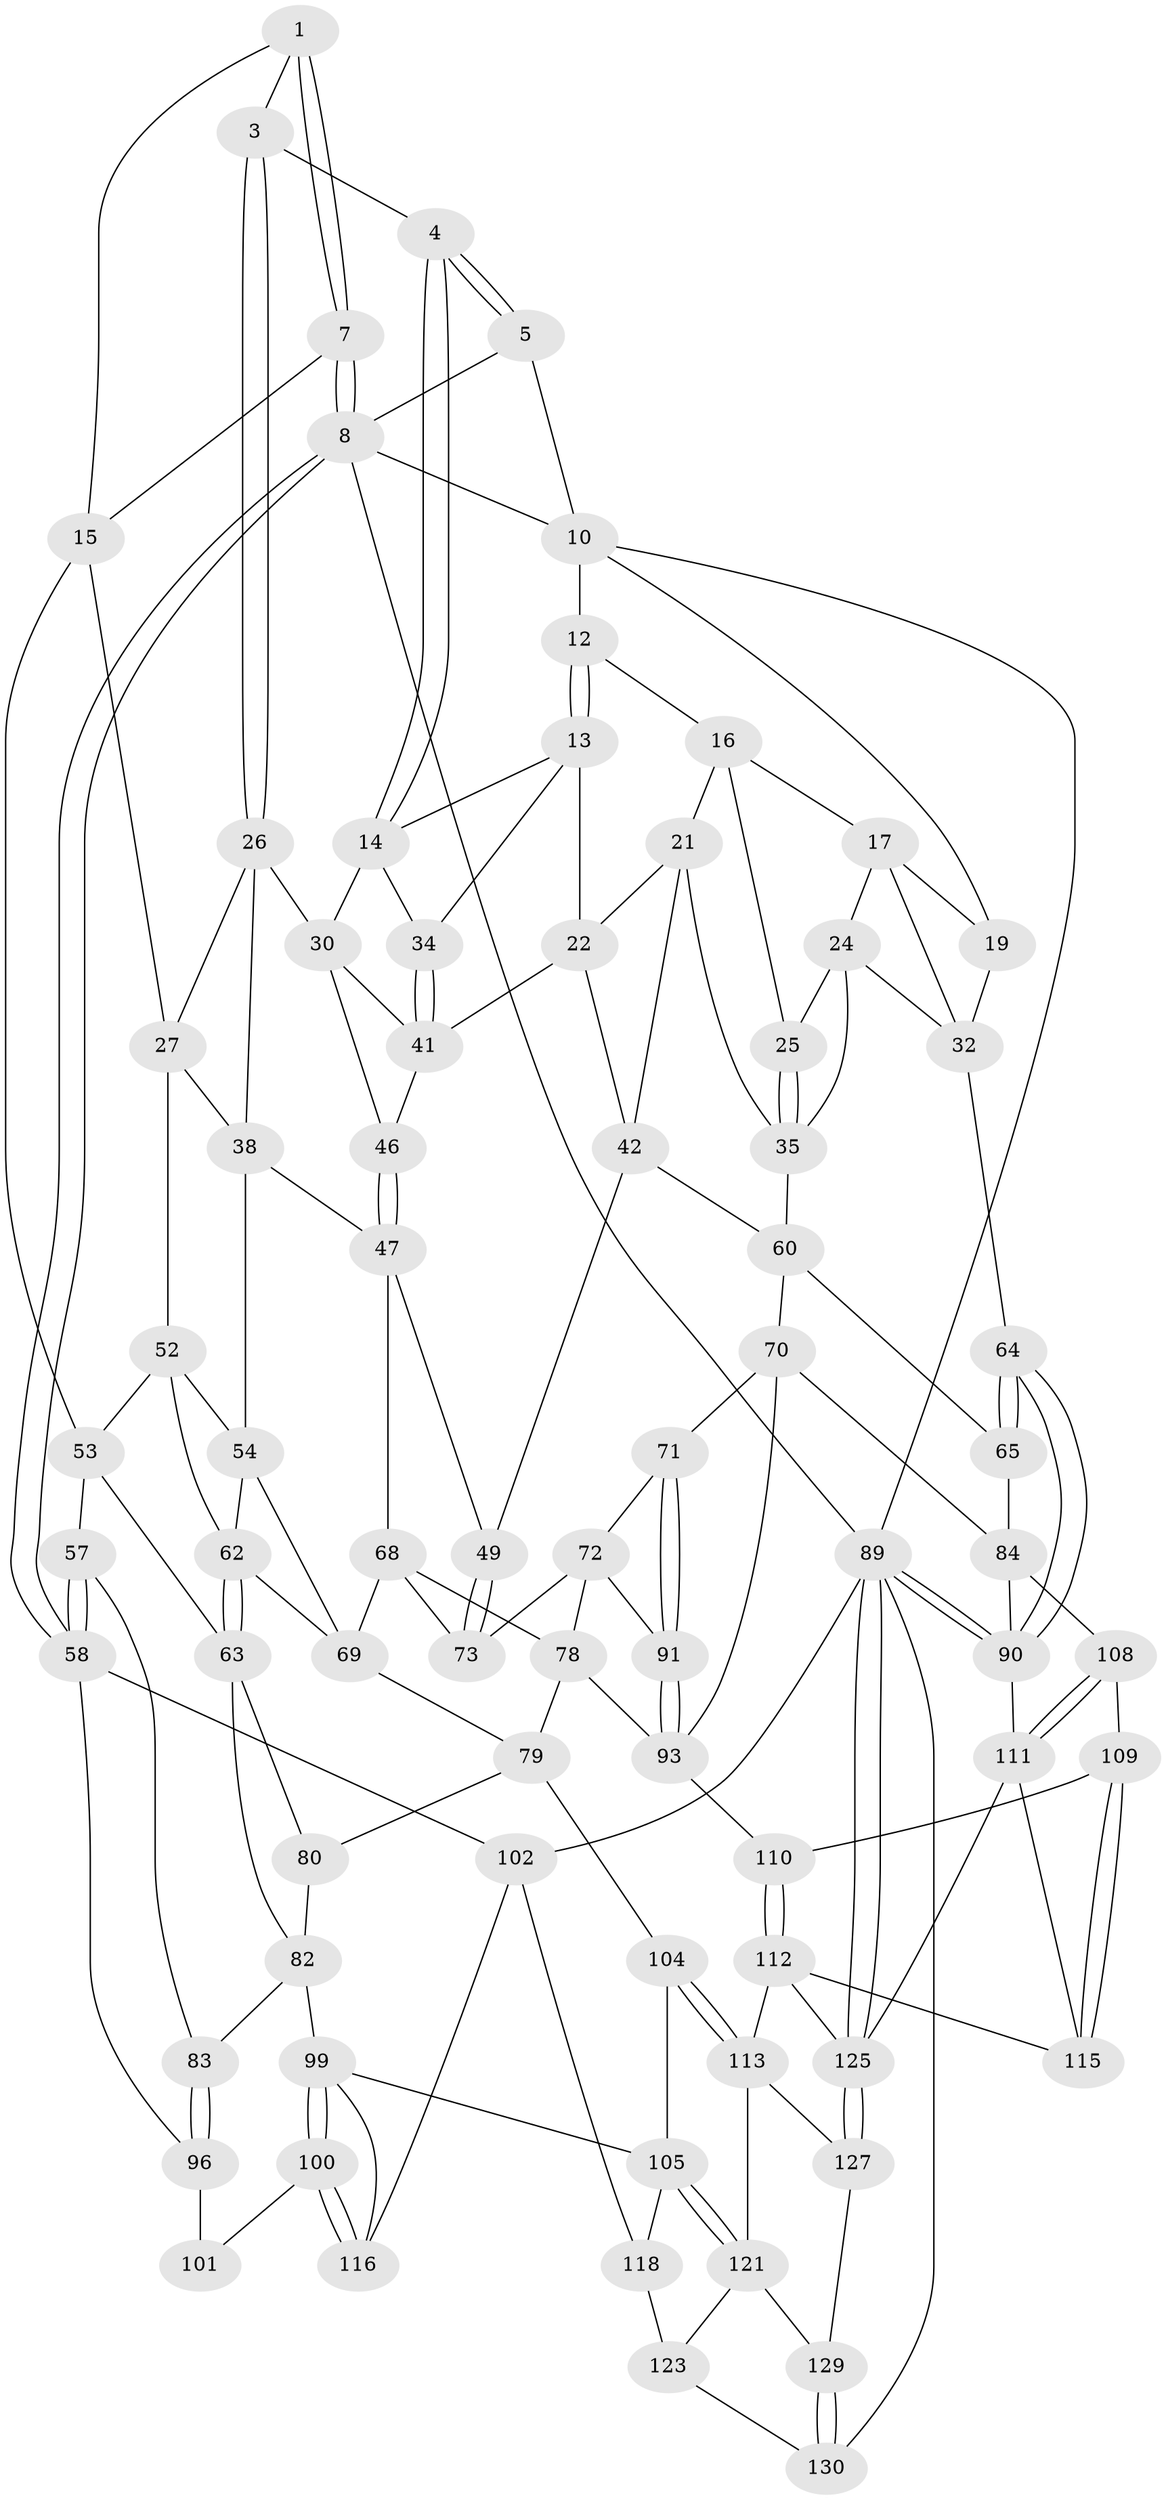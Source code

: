 // Generated by graph-tools (version 1.1) at 2025/52/02/27/25 19:52:40]
// undirected, 78 vertices, 170 edges
graph export_dot {
graph [start="1"]
  node [color=gray90,style=filled];
  1 [pos="+0.14424225727915888+0.03370929689994024",super="+2"];
  3 [pos="+0.25953486177765506+0.10682532526958109"];
  4 [pos="+0.3641465371909849+0"];
  5 [pos="+0.35492548918941597+0",super="+6"];
  7 [pos="+0.02492646239286228+0.19737732723719253"];
  8 [pos="+0+0.09514010355297126",super="+9"];
  10 [pos="+0.6526807571188102+0",super="+11"];
  12 [pos="+0.6745205871306642+0.03834331275013017"];
  13 [pos="+0.5775714094792881+0.10834766234614446",super="+23"];
  14 [pos="+0.43577402823096445+0.09282486428705788",super="+29"];
  15 [pos="+0.07004724781063405+0.21680705993517588",super="+28"];
  16 [pos="+0.7043006275547348+0.07333240269877442",super="+20"];
  17 [pos="+0.8794812702125118+0.07471595488852004",super="+18"];
  19 [pos="+1+0"];
  21 [pos="+0.6128919831706426+0.21245886998837513",super="+36"];
  22 [pos="+0.607349467951227+0.2094294553415422",super="+40"];
  24 [pos="+0.8248872421813059+0.16554901038043365",super="+33"];
  25 [pos="+0.7196204046024038+0.14160222696388178"];
  26 [pos="+0.25224978027507283+0.14760680616955132",super="+31"];
  27 [pos="+0.24465014905602414+0.16046322291776896",super="+39"];
  30 [pos="+0.41435772724190995+0.20332710970829343",super="+45"];
  32 [pos="+0.897186460330072+0.26589070230532996",super="+59"];
  34 [pos="+0.51172958709731+0.22137364784546062"];
  35 [pos="+0.7231139381649416+0.16365325431033376",super="+37"];
  38 [pos="+0.35328493525712706+0.2456520560959085",super="+48"];
  41 [pos="+0.5358789982643626+0.2866876053664639",super="+44"];
  42 [pos="+0.677549575607749+0.35934919598223",super="+43"];
  46 [pos="+0.43836070443505+0.3833139080366049"];
  47 [pos="+0.43806383725761083+0.38452249570528874",super="+51"];
  49 [pos="+0.5686260325588123+0.4112572661870705",super="+50"];
  52 [pos="+0.2695936277910917+0.30241576895926886",super="+55"];
  53 [pos="+0.1306534404323513+0.30892856379946515",super="+56"];
  54 [pos="+0.34114049926061546+0.3855443244895566",super="+66"];
  57 [pos="+0.038381450533836764+0.4762651882335075"];
  58 [pos="+0+0.5160807009884493",super="+98"];
  60 [pos="+0.8287451966760768+0.37545689871407373",super="+61"];
  62 [pos="+0.20086649643288224+0.4592506331933097",super="+67"];
  63 [pos="+0.19654805722497293+0.46116265136356893",super="+81"];
  64 [pos="+1+0.37940605790313675"];
  65 [pos="+0.8391241422870414+0.38161009121282646"];
  68 [pos="+0.41729466679328714+0.4975609512635527",super="+76"];
  69 [pos="+0.4100659009161853+0.5020969800493673",super="+75"];
  70 [pos="+0.7527453316678167+0.4427994063317582",super="+86"];
  71 [pos="+0.6386714347474015+0.5254821006801517"];
  72 [pos="+0.5745761394290027+0.4824699607332358",super="+77"];
  73 [pos="+0.5731421081792692+0.48061850447506377",super="+74"];
  78 [pos="+0.509515362552326+0.5769123393528324",super="+87"];
  79 [pos="+0.3212176897129908+0.6112996662443405",super="+88"];
  80 [pos="+0.2879394019210293+0.6104112269009463"];
  82 [pos="+0.11635062335445734+0.5796736078995489",super="+95"];
  83 [pos="+0.10791053242439617+0.5769724220848712"];
  84 [pos="+0.9064920127061676+0.4898148135631976",super="+85"];
  89 [pos="+1+1",super="+103"];
  90 [pos="+1+0.7406557727907019",super="+92"];
  91 [pos="+0.620816233211804+0.5670348452865416"];
  93 [pos="+0.6742290023489066+0.6727247900109776",super="+94"];
  96 [pos="+0.10507233084253523+0.5831969661721396",super="+97"];
  99 [pos="+0.17663475536983667+0.7151307621462479",super="+107"];
  100 [pos="+0.11829807176681613+0.7613642518371185"];
  101 [pos="+0.06957871723743814+0.7459534820545979"];
  102 [pos="+0+0.8882878223641717",super="+120"];
  104 [pos="+0.38873234937451107+0.7608559933278123"];
  105 [pos="+0.375306518838833+0.7749715505264462",super="+106"];
  108 [pos="+0.8058130877993904+0.6703886460826072"];
  109 [pos="+0.7620722297645721+0.7915257028968352"];
  110 [pos="+0.6198123704803129+0.7451019671900156"];
  111 [pos="+0.9715066084648494+0.7250352945488525",super="+114"];
  112 [pos="+0.5917749350723251+0.8244926506869169",super="+117"];
  113 [pos="+0.5538664804147998+0.8360254357246043",super="+124"];
  115 [pos="+0.7712162267405983+0.850981262339522"];
  116 [pos="+0.16256876418374397+0.8695885256061207"];
  118 [pos="+0.29814369248835+0.9079671744143838",super="+119"];
  121 [pos="+0.39741625663305896+0.916889242997473",super="+122"];
  123 [pos="+0.3911580870373744+0.9210097688489218",super="+128"];
  125 [pos="+0.8079526495409719+1",super="+126"];
  127 [pos="+0.49241312740532783+1"];
  129 [pos="+0.3608524147370658+1"];
  130 [pos="+0.13442627151882794+1"];
  1 -- 7;
  1 -- 7;
  1 -- 3;
  1 -- 15;
  3 -- 4;
  3 -- 26;
  3 -- 26;
  4 -- 5;
  4 -- 5;
  4 -- 14;
  4 -- 14;
  5 -- 10;
  5 -- 8;
  7 -- 8;
  7 -- 8;
  7 -- 15;
  8 -- 58;
  8 -- 58;
  8 -- 89;
  8 -- 10;
  10 -- 12;
  10 -- 89;
  10 -- 19;
  12 -- 13;
  12 -- 13;
  12 -- 16;
  13 -- 14;
  13 -- 34;
  13 -- 22;
  14 -- 34;
  14 -- 30;
  15 -- 27;
  15 -- 53;
  16 -- 17;
  16 -- 25;
  16 -- 21;
  17 -- 24;
  17 -- 32;
  17 -- 19;
  19 -- 32;
  21 -- 22;
  21 -- 42;
  21 -- 35;
  22 -- 41;
  22 -- 42;
  24 -- 25;
  24 -- 32;
  24 -- 35;
  25 -- 35;
  25 -- 35;
  26 -- 27;
  26 -- 38;
  26 -- 30;
  27 -- 52;
  27 -- 38;
  30 -- 46;
  30 -- 41;
  32 -- 64;
  34 -- 41;
  34 -- 41;
  35 -- 60;
  38 -- 54;
  38 -- 47;
  41 -- 46;
  42 -- 49;
  42 -- 60;
  46 -- 47;
  46 -- 47;
  47 -- 68;
  47 -- 49;
  49 -- 73 [weight=2];
  49 -- 73;
  52 -- 53;
  52 -- 62;
  52 -- 54;
  53 -- 57;
  53 -- 63;
  54 -- 69;
  54 -- 62;
  57 -- 58;
  57 -- 58;
  57 -- 83;
  58 -- 102;
  58 -- 96;
  60 -- 65;
  60 -- 70;
  62 -- 63;
  62 -- 63;
  62 -- 69;
  63 -- 80;
  63 -- 82;
  64 -- 65;
  64 -- 65;
  64 -- 90;
  64 -- 90;
  65 -- 84;
  68 -- 69;
  68 -- 78;
  68 -- 73;
  69 -- 79;
  70 -- 71;
  70 -- 93;
  70 -- 84;
  71 -- 72;
  71 -- 91;
  71 -- 91;
  72 -- 73;
  72 -- 91;
  72 -- 78;
  78 -- 79;
  78 -- 93;
  79 -- 80;
  79 -- 104;
  80 -- 82;
  82 -- 83;
  82 -- 99;
  83 -- 96;
  83 -- 96;
  84 -- 90;
  84 -- 108;
  89 -- 90;
  89 -- 90;
  89 -- 125;
  89 -- 125;
  89 -- 130;
  89 -- 102;
  90 -- 111;
  91 -- 93;
  91 -- 93;
  93 -- 110;
  96 -- 101 [weight=2];
  99 -- 100;
  99 -- 100;
  99 -- 116;
  99 -- 105;
  100 -- 101;
  100 -- 116;
  100 -- 116;
  102 -- 118;
  102 -- 116;
  104 -- 105;
  104 -- 113;
  104 -- 113;
  105 -- 121;
  105 -- 121;
  105 -- 118;
  108 -- 109;
  108 -- 111;
  108 -- 111;
  109 -- 110;
  109 -- 115;
  109 -- 115;
  110 -- 112;
  110 -- 112;
  111 -- 115;
  111 -- 125;
  112 -- 113;
  112 -- 115;
  112 -- 125;
  113 -- 121;
  113 -- 127;
  118 -- 123 [weight=2];
  121 -- 129;
  121 -- 123;
  123 -- 130;
  125 -- 127;
  125 -- 127;
  127 -- 129;
  129 -- 130;
  129 -- 130;
}
